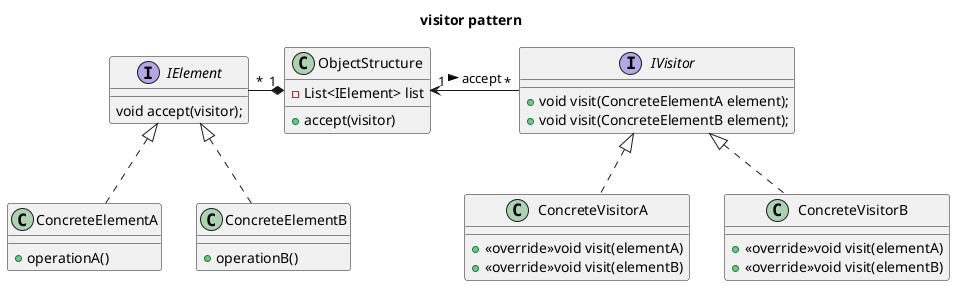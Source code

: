 @startuml
title visitor pattern

interface IElement{
    void accept(visitor);
}

class ConcreteElementA{
    + operationA()
}

class ConcreteElementB{
    + operationB()
}

interface IVisitor{
    + void visit(ConcreteElementA element);
    + void visit(ConcreteElementB element);
}

class ConcreteVisitorA{
    + <<override>>void visit(elementA)
    + <<override>>void visit(elementB)
}

class ConcreteVisitorB{
    + <<override>>void visit(elementA)
    + <<override>>void visit(elementB)
}

class ObjectStructure{
    - List<IElement> list
    + accept(visitor)
}

ConcreteElementA .up.|> IElement
ConcreteElementB .up.|> IElement

ConcreteVisitorA .up.|> IVisitor
ConcreteVisitorB .up.|> IVisitor

IElement "*"-right-*"1" ObjectStructure
IVisitor "*"-left->"1" ObjectStructure: accept <

@enduml